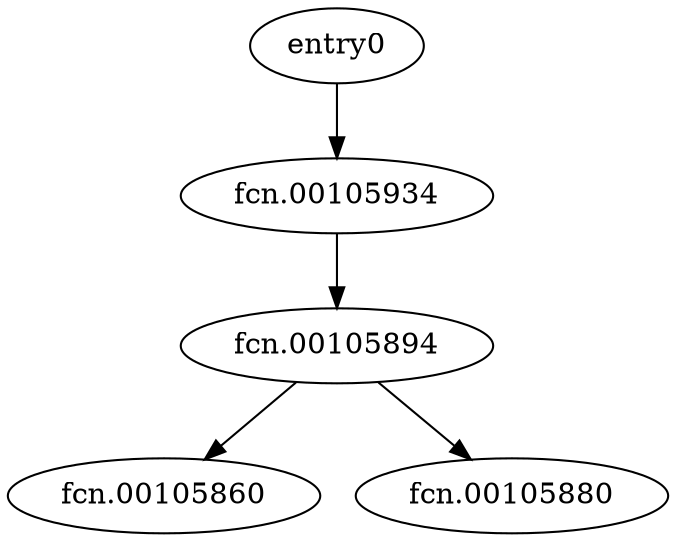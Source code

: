 digraph code {
  "0x00104d28" [label="entry0"];
  "0x00104d28" -> "0x00105934";
  "0x00105934" [label="fcn.00105934"];
  "0x00105934" [label="fcn.00105934"];
  "0x00105934" -> "0x00105894";
  "0x00105894" [label="fcn.00105894"];
  "0x00105894" [label="fcn.00105894"];
  "0x00105894" -> "0x00105860";
  "0x00105860" [label="fcn.00105860"];
  "0x00105894" -> "0x00105880";
  "0x00105880" [label="fcn.00105880"];
}
